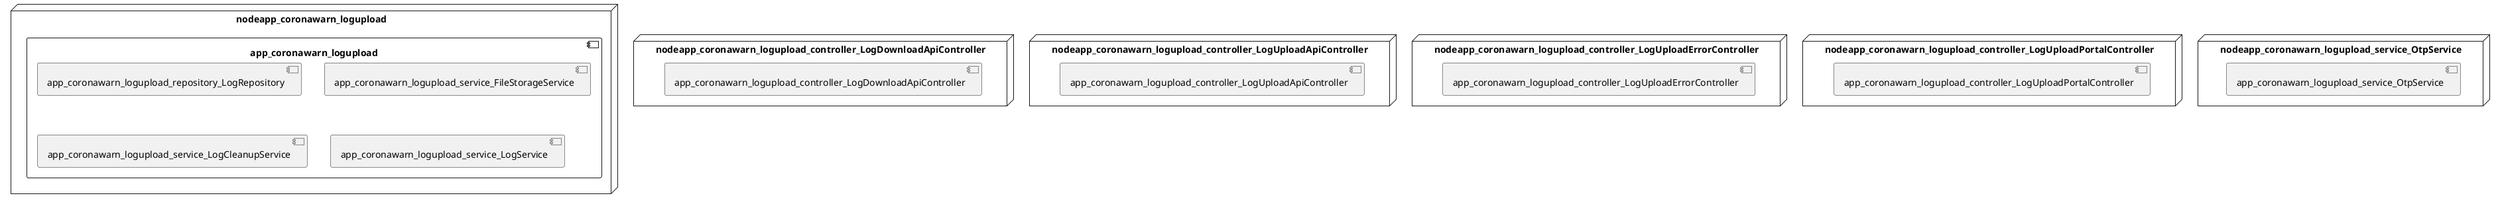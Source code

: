 @startuml
skinparam fixCircleLabelOverlapping true
skinparam componentStyle uml2
node nodeapp_coronawarn_logupload {
component app_coronawarn_logupload {
[app_coronawarn_logupload_repository_LogRepository] [[corona-warn-app-cwa-log-upload.system#_P0pZ5jeqEe-IZbd6g039tQ]]
[app_coronawarn_logupload_service_FileStorageService] [[corona-warn-app-cwa-log-upload.system#_P0pZ5jeqEe-IZbd6g039tQ]]
[app_coronawarn_logupload_service_LogCleanupService] [[corona-warn-app-cwa-log-upload.system#_P0pZ5jeqEe-IZbd6g039tQ]]
[app_coronawarn_logupload_service_LogService] [[corona-warn-app-cwa-log-upload.system#_P0pZ5jeqEe-IZbd6g039tQ]]
}
}
node nodeapp_coronawarn_logupload_controller_LogDownloadApiController {
[app_coronawarn_logupload_controller_LogDownloadApiController] [[corona-warn-app-cwa-log-upload.system#_P0pZ5jeqEe-IZbd6g039tQ]]
}
node nodeapp_coronawarn_logupload_controller_LogUploadApiController {
[app_coronawarn_logupload_controller_LogUploadApiController] [[corona-warn-app-cwa-log-upload.system#_P0pZ5jeqEe-IZbd6g039tQ]]
}
node nodeapp_coronawarn_logupload_controller_LogUploadErrorController {
[app_coronawarn_logupload_controller_LogUploadErrorController] [[corona-warn-app-cwa-log-upload.system#_P0pZ5jeqEe-IZbd6g039tQ]]
}
node nodeapp_coronawarn_logupload_controller_LogUploadPortalController {
[app_coronawarn_logupload_controller_LogUploadPortalController] [[corona-warn-app-cwa-log-upload.system#_P0pZ5jeqEe-IZbd6g039tQ]]
}
node nodeapp_coronawarn_logupload_service_OtpService {
[app_coronawarn_logupload_service_OtpService] [[corona-warn-app-cwa-log-upload.system#_P0pZ5jeqEe-IZbd6g039tQ]]
}

@enduml
